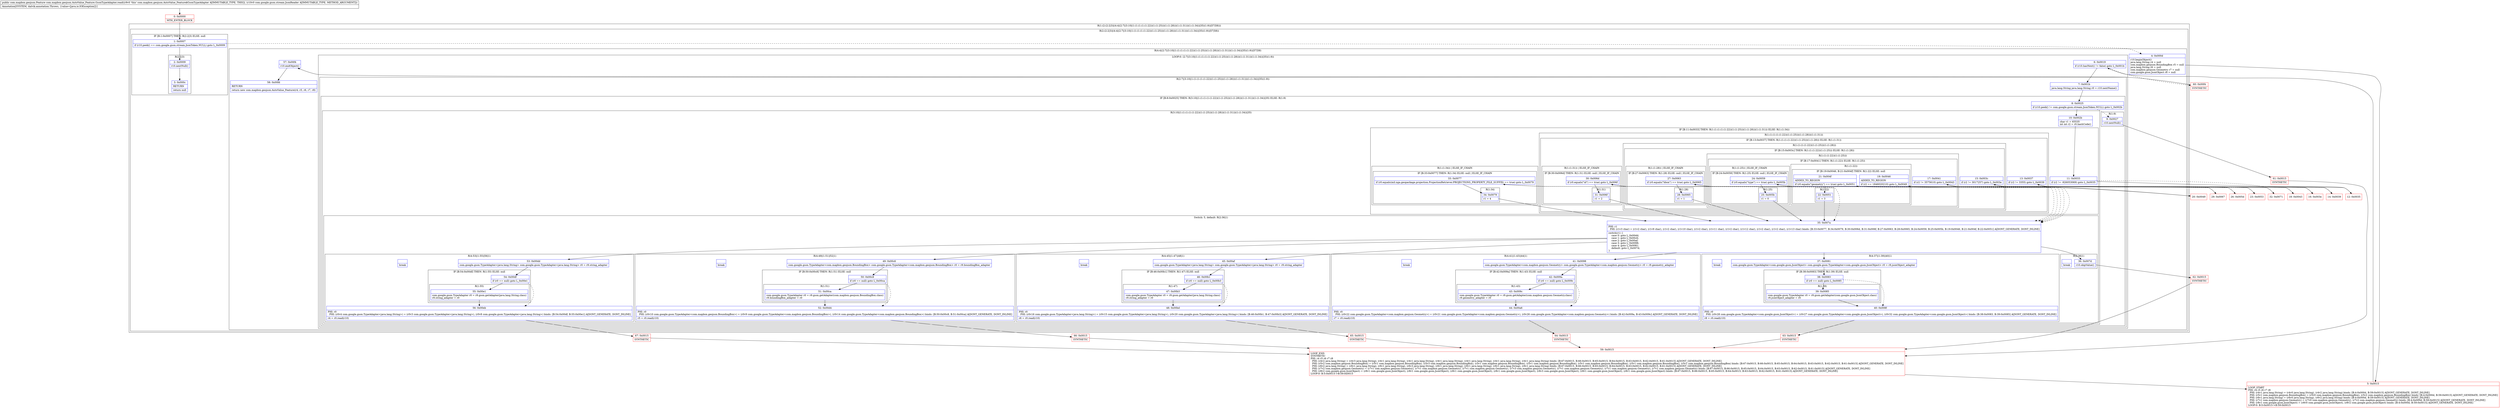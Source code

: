 digraph "CFG forcom.mapbox.geojson.AutoValue_Feature.GsonTypeAdapter.read(Lcom\/google\/gson\/stream\/JsonReader;)Lcom\/mapbox\/geojson\/Feature;" {
subgraph cluster_Region_327803855 {
label = "R(1:(2:(2:2|3)|(4:4|(2:7|(3:10|(1:(1:(1:(1:(1:22))(1:(1:25)))(1:(1:28)))(1:(1:31)))(1:(1:34))|35)(1:9))|57|58)))";
node [shape=record,color=blue];
subgraph cluster_Region_1386798271 {
label = "R(2:(2:2|3)|(4:4|(2:7|(3:10|(1:(1:(1:(1:(1:22))(1:(1:25)))(1:(1:28)))(1:(1:31)))(1:(1:34))|35)(1:9))|57|58))";
node [shape=record,color=blue];
subgraph cluster_IfRegion_2141740134 {
label = "IF [B:1:0x0007] THEN: R(2:2|3) ELSE: null";
node [shape=record,color=blue];
Node_1 [shape=record,label="{1\:\ 0x0007|if (r10.peek() == com.google.gson.stream.JsonToken.NULL) goto L_0x0009\l}"];
subgraph cluster_Region_68585417 {
label = "R(2:2|3)";
node [shape=record,color=blue];
Node_2 [shape=record,label="{2\:\ 0x0009|r10.nextNull()\l}"];
Node_3 [shape=record,label="{3\:\ 0x000c|RETURN\l|return null\l}"];
}
}
subgraph cluster_Region_382434439 {
label = "R(4:4|(2:7|(3:10|(1:(1:(1:(1:(1:22))(1:(1:25)))(1:(1:28)))(1:(1:31)))(1:(1:34))|35)(1:9))|57|58)";
node [shape=record,color=blue];
Node_4 [shape=record,label="{4\:\ 0x000d|r10.beginObject()\ljava.lang.String r4 = null\lcom.mapbox.geojson.BoundingBox r5 = null\ljava.lang.String r6 = null\lcom.mapbox.geojson.Geometry r7 = null\lcom.google.gson.JsonObject r8 = null\l}"];
subgraph cluster_LoopRegion_1490914079 {
label = "LOOP:0: (2:7|(3:10|(1:(1:(1:(1:(1:22))(1:(1:25)))(1:(1:28)))(1:(1:31)))(1:(1:34))|35)(1:9))";
node [shape=record,color=blue];
Node_6 [shape=record,label="{6\:\ 0x0019|if (r10.hasNext() != false) goto L_0x001b\l}"];
subgraph cluster_Region_1263300484 {
label = "R(2:7|(3:10|(1:(1:(1:(1:(1:22))(1:(1:25)))(1:(1:28)))(1:(1:31)))(1:(1:34))|35)(1:9))";
node [shape=record,color=blue];
Node_7 [shape=record,label="{7\:\ 0x001b|java.lang.String java.lang.String r0 = r10.nextName()\l}"];
subgraph cluster_IfRegion_1275390367 {
label = "IF [B:8:0x0025] THEN: R(3:10|(1:(1:(1:(1:(1:22))(1:(1:25)))(1:(1:28)))(1:(1:31)))(1:(1:34))|35) ELSE: R(1:9)";
node [shape=record,color=blue];
Node_8 [shape=record,label="{8\:\ 0x0025|if (r10.peek() != com.google.gson.stream.JsonToken.NULL) goto L_0x002b\l}"];
subgraph cluster_Region_1064012173 {
label = "R(3:10|(1:(1:(1:(1:(1:22))(1:(1:25)))(1:(1:28)))(1:(1:31)))(1:(1:34))|35)";
node [shape=record,color=blue];
Node_10 [shape=record,label="{10\:\ 0x002b|char r1 = 65535\lint int r2 = r0.hashCode()\l}"];
subgraph cluster_IfRegion_608800016 {
label = "IF [B:11:0x0033] THEN: R(1:(1:(1:(1:(1:22))(1:(1:25)))(1:(1:28)))(1:(1:31))) ELSE: R(1:(1:34))";
node [shape=record,color=blue];
Node_11 [shape=record,label="{11\:\ 0x0033|if (r2 != \-926053069) goto L_0x0035\l}"];
subgraph cluster_Region_1903351573 {
label = "R(1:(1:(1:(1:(1:22))(1:(1:25)))(1:(1:28)))(1:(1:31)))";
node [shape=record,color=blue];
subgraph cluster_IfRegion_533778799 {
label = "IF [B:13:0x0037] THEN: R(1:(1:(1:(1:22))(1:(1:25)))(1:(1:28))) ELSE: R(1:(1:31))";
node [shape=record,color=blue];
Node_13 [shape=record,label="{13\:\ 0x0037|if (r2 != 3355) goto L_0x0039\l}"];
subgraph cluster_Region_1105866301 {
label = "R(1:(1:(1:(1:22))(1:(1:25)))(1:(1:28)))";
node [shape=record,color=blue];
subgraph cluster_IfRegion_2005450054 {
label = "IF [B:15:0x003c] THEN: R(1:(1:(1:22))(1:(1:25))) ELSE: R(1:(1:28))";
node [shape=record,color=blue];
Node_15 [shape=record,label="{15\:\ 0x003c|if (r2 != 3017257) goto L_0x003e\l}"];
subgraph cluster_Region_1977340012 {
label = "R(1:(1:(1:22))(1:(1:25)))";
node [shape=record,color=blue];
subgraph cluster_IfRegion_440508672 {
label = "IF [B:17:0x0041] THEN: R(1:(1:22)) ELSE: R(1:(1:25))";
node [shape=record,color=blue];
Node_17 [shape=record,label="{17\:\ 0x0041|if (r2 != 3575610) goto L_0x0043\l}"];
subgraph cluster_Region_511219545 {
label = "R(1:(1:22))";
node [shape=record,color=blue];
subgraph cluster_IfRegion_357629913 {
label = "IF [B:19:0x0046, B:21:0x004f] THEN: R(1:22) ELSE: null";
node [shape=record,color=blue];
Node_19 [shape=record,label="{19\:\ 0x0046|ADDED_TO_REGION\l|if (r2 == 1846020210) goto L_0x0049\l}"];
Node_21 [shape=record,label="{21\:\ 0x004f|ADDED_TO_REGION\l|if (r0.equals(\"geometry\") == true) goto L_0x0051\l}"];
subgraph cluster_Region_759742220 {
label = "R(1:22)";
node [shape=record,color=blue];
Node_22 [shape=record,label="{22\:\ 0x0051|r1 = 3\l}"];
}
}
}
subgraph cluster_Region_2044011004 {
label = "R(1:(1:25)) | ELSE_IF_CHAIN\l";
node [shape=record,color=blue];
subgraph cluster_IfRegion_1263893332 {
label = "IF [B:24:0x0059] THEN: R(1:25) ELSE: null | ELSE_IF_CHAIN\l";
node [shape=record,color=blue];
Node_24 [shape=record,label="{24\:\ 0x0059|if (r0.equals(\"type\") == true) goto L_0x005b\l}"];
subgraph cluster_Region_259426972 {
label = "R(1:25)";
node [shape=record,color=blue];
Node_25 [shape=record,label="{25\:\ 0x005b|r1 = 0\l}"];
}
}
}
}
}
subgraph cluster_Region_1767797565 {
label = "R(1:(1:28)) | ELSE_IF_CHAIN\l";
node [shape=record,color=blue];
subgraph cluster_IfRegion_1674382837 {
label = "IF [B:27:0x0063] THEN: R(1:28) ELSE: null | ELSE_IF_CHAIN\l";
node [shape=record,color=blue];
Node_27 [shape=record,label="{27\:\ 0x0063|if (r0.equals(\"bbox\") == true) goto L_0x0065\l}"];
subgraph cluster_Region_931917780 {
label = "R(1:28)";
node [shape=record,color=blue];
Node_28 [shape=record,label="{28\:\ 0x0065|r1 = 1\l}"];
}
}
}
}
}
subgraph cluster_Region_1110283978 {
label = "R(1:(1:31)) | ELSE_IF_CHAIN\l";
node [shape=record,color=blue];
subgraph cluster_IfRegion_9033696 {
label = "IF [B:30:0x006d] THEN: R(1:31) ELSE: null | ELSE_IF_CHAIN\l";
node [shape=record,color=blue];
Node_30 [shape=record,label="{30\:\ 0x006d|if (r0.equals(\"id\") == true) goto L_0x006f\l}"];
subgraph cluster_Region_2037584333 {
label = "R(1:31)";
node [shape=record,color=blue];
Node_31 [shape=record,label="{31\:\ 0x006f|r1 = 2\l}"];
}
}
}
}
}
subgraph cluster_Region_406127497 {
label = "R(1:(1:34)) | ELSE_IF_CHAIN\l";
node [shape=record,color=blue];
subgraph cluster_IfRegion_305487391 {
label = "IF [B:33:0x0077] THEN: R(1:34) ELSE: null | ELSE_IF_CHAIN\l";
node [shape=record,color=blue];
Node_33 [shape=record,label="{33\:\ 0x0077|if (r0.equals(mil.nga.geopackage.projection.ProjectionRetriever.PROJECTIONS_PROPERTY_FILE_SUFFIX) == true) goto L_0x0079\l}"];
subgraph cluster_Region_1918507222 {
label = "R(1:34)";
node [shape=record,color=blue];
Node_34 [shape=record,label="{34\:\ 0x0079|r1 = 4\l}"];
}
}
}
}
subgraph cluster_SwitchRegion_1288973841 {
label = "Switch: 5, default: R(2:36|1)";
node [shape=record,color=blue];
Node_35 [shape=record,label="{35\:\ 0x007a|PHI: r1 \l  PHI: (r1v3 char) = (r1v2 char), (r1v9 char), (r1v2 char), (r1v10 char), (r1v2 char), (r1v11 char), (r1v2 char), (r1v12 char), (r1v2 char), (r1v2 char), (r1v13 char) binds: [B:33:0x0077, B:34:0x0079, B:30:0x006d, B:31:0x006f, B:27:0x0063, B:28:0x0065, B:24:0x0059, B:25:0x005b, B:19:0x0046, B:21:0x004f, B:22:0x0051] A[DONT_GENERATE, DONT_INLINE]\l|switch(r1) \{\l    case 0: goto L_0x00dd;\l    case 1: goto L_0x00c6;\l    case 2: goto L_0x00af;\l    case 3: goto L_0x0098;\l    case 4: goto L_0x0081;\l    default: goto L_0x007d;\l\}\l}"];
subgraph cluster_Region_1700863476 {
label = "R(4:53|(1:55)|56|1)";
node [shape=record,color=blue];
Node_53 [shape=record,label="{53\:\ 0x00dd|com.google.gson.TypeAdapter\<java.lang.String\> com.google.gson.TypeAdapter\<java.lang.String\> r0 = r9.string_adapter\l}"];
subgraph cluster_IfRegion_1800037058 {
label = "IF [B:54:0x00df] THEN: R(1:55) ELSE: null";
node [shape=record,color=blue];
Node_54 [shape=record,label="{54\:\ 0x00df|if (r0 == null) goto L_0x00e1\l}"];
subgraph cluster_Region_1921556053 {
label = "R(1:55)";
node [shape=record,color=blue];
Node_55 [shape=record,label="{55\:\ 0x00e1|com.google.gson.TypeAdapter r0 = r9.gson.getAdapter(java.lang.String.class)\lr9.string_adapter = r0\l}"];
}
}
Node_56 [shape=record,label="{56\:\ 0x00eb|PHI: r0 \l  PHI: (r0v4 com.google.gson.TypeAdapter\<java.lang.String\>) = (r0v3 com.google.gson.TypeAdapter\<java.lang.String\>), (r0v8 com.google.gson.TypeAdapter\<java.lang.String\>) binds: [B:54:0x00df, B:55:0x00e1] A[DONT_GENERATE, DONT_INLINE]\l|r4 = r0.read(r10)\l}"];
Node_InsnContainer_1212091314 [shape=record,label="{|break\l}"];
}
subgraph cluster_Region_2003587256 {
label = "R(4:49|(1:51)|52|1)";
node [shape=record,color=blue];
Node_49 [shape=record,label="{49\:\ 0x00c6|com.google.gson.TypeAdapter\<com.mapbox.geojson.BoundingBox\> com.google.gson.TypeAdapter\<com.mapbox.geojson.BoundingBox\> r0 = r9.boundingBox_adapter\l}"];
subgraph cluster_IfRegion_1313108978 {
label = "IF [B:50:0x00c8] THEN: R(1:51) ELSE: null";
node [shape=record,color=blue];
Node_50 [shape=record,label="{50\:\ 0x00c8|if (r0 == null) goto L_0x00ca\l}"];
subgraph cluster_Region_1503301728 {
label = "R(1:51)";
node [shape=record,color=blue];
Node_51 [shape=record,label="{51\:\ 0x00ca|com.google.gson.TypeAdapter r0 = r9.gson.getAdapter(com.mapbox.geojson.BoundingBox.class)\lr9.boundingBox_adapter = r0\l}"];
}
}
Node_52 [shape=record,label="{52\:\ 0x00d4|PHI: r0 \l  PHI: (r0v10 com.google.gson.TypeAdapter\<com.mapbox.geojson.BoundingBox\>) = (r0v9 com.google.gson.TypeAdapter\<com.mapbox.geojson.BoundingBox\>), (r0v14 com.google.gson.TypeAdapter\<com.mapbox.geojson.BoundingBox\>) binds: [B:50:0x00c8, B:51:0x00ca] A[DONT_GENERATE, DONT_INLINE]\l|r5 = r0.read(r10)\l}"];
Node_InsnContainer_1382178323 [shape=record,label="{|break\l}"];
}
subgraph cluster_Region_2125548620 {
label = "R(4:45|(1:47)|48|1)";
node [shape=record,color=blue];
Node_45 [shape=record,label="{45\:\ 0x00af|com.google.gson.TypeAdapter\<java.lang.String\> com.google.gson.TypeAdapter\<java.lang.String\> r0 = r9.string_adapter\l}"];
subgraph cluster_IfRegion_1089214440 {
label = "IF [B:46:0x00b1] THEN: R(1:47) ELSE: null";
node [shape=record,color=blue];
Node_46 [shape=record,label="{46\:\ 0x00b1|if (r0 == null) goto L_0x00b3\l}"];
subgraph cluster_Region_2013800025 {
label = "R(1:47)";
node [shape=record,color=blue];
Node_47 [shape=record,label="{47\:\ 0x00b3|com.google.gson.TypeAdapter r0 = r9.gson.getAdapter(java.lang.String.class)\lr9.string_adapter = r0\l}"];
}
}
Node_48 [shape=record,label="{48\:\ 0x00bd|PHI: r0 \l  PHI: (r0v16 com.google.gson.TypeAdapter\<java.lang.String\>) = (r0v15 com.google.gson.TypeAdapter\<java.lang.String\>), (r0v20 com.google.gson.TypeAdapter\<java.lang.String\>) binds: [B:46:0x00b1, B:47:0x00b3] A[DONT_GENERATE, DONT_INLINE]\l|r6 = r0.read(r10)\l}"];
Node_InsnContainer_2094471507 [shape=record,label="{|break\l}"];
}
subgraph cluster_Region_869476441 {
label = "R(4:41|(1:43)|44|1)";
node [shape=record,color=blue];
Node_41 [shape=record,label="{41\:\ 0x0098|com.google.gson.TypeAdapter\<com.mapbox.geojson.Geometry\> com.google.gson.TypeAdapter\<com.mapbox.geojson.Geometry\> r0 = r9.geometry_adapter\l}"];
subgraph cluster_IfRegion_542029755 {
label = "IF [B:42:0x009a] THEN: R(1:43) ELSE: null";
node [shape=record,color=blue];
Node_42 [shape=record,label="{42\:\ 0x009a|if (r0 == null) goto L_0x009c\l}"];
subgraph cluster_Region_1299748357 {
label = "R(1:43)";
node [shape=record,color=blue];
Node_43 [shape=record,label="{43\:\ 0x009c|com.google.gson.TypeAdapter r0 = r9.gson.getAdapter(com.mapbox.geojson.Geometry.class)\lr9.geometry_adapter = r0\l}"];
}
}
Node_44 [shape=record,label="{44\:\ 0x00a6|PHI: r0 \l  PHI: (r0v22 com.google.gson.TypeAdapter\<com.mapbox.geojson.Geometry\>) = (r0v21 com.google.gson.TypeAdapter\<com.mapbox.geojson.Geometry\>), (r0v26 com.google.gson.TypeAdapter\<com.mapbox.geojson.Geometry\>) binds: [B:42:0x009a, B:43:0x009c] A[DONT_GENERATE, DONT_INLINE]\l|r7 = r0.read(r10)\l}"];
Node_InsnContainer_1288594443 [shape=record,label="{|break\l}"];
}
subgraph cluster_Region_1580211562 {
label = "R(4:37|(1:39)|40|1)";
node [shape=record,color=blue];
Node_37 [shape=record,label="{37\:\ 0x0081|com.google.gson.TypeAdapter\<com.google.gson.JsonObject\> com.google.gson.TypeAdapter\<com.google.gson.JsonObject\> r0 = r9.jsonObject_adapter\l}"];
subgraph cluster_IfRegion_968781955 {
label = "IF [B:38:0x0083] THEN: R(1:39) ELSE: null";
node [shape=record,color=blue];
Node_38 [shape=record,label="{38\:\ 0x0083|if (r0 == null) goto L_0x0085\l}"];
subgraph cluster_Region_432891653 {
label = "R(1:39)";
node [shape=record,color=blue];
Node_39 [shape=record,label="{39\:\ 0x0085|com.google.gson.TypeAdapter r0 = r9.gson.getAdapter(com.google.gson.JsonObject.class)\lr9.jsonObject_adapter = r0\l}"];
}
}
Node_40 [shape=record,label="{40\:\ 0x008f|PHI: r0 \l  PHI: (r0v28 com.google.gson.TypeAdapter\<com.google.gson.JsonObject\>) = (r0v27 com.google.gson.TypeAdapter\<com.google.gson.JsonObject\>), (r0v32 com.google.gson.TypeAdapter\<com.google.gson.JsonObject\>) binds: [B:38:0x0083, B:39:0x0085] A[DONT_GENERATE, DONT_INLINE]\l|r8 = r0.read(r10)\l}"];
Node_InsnContainer_2082243771 [shape=record,label="{|break\l}"];
}
subgraph cluster_Region_1011802093 {
label = "R(2:36|1)";
node [shape=record,color=blue];
Node_36 [shape=record,label="{36\:\ 0x007d|r10.skipValue()\l}"];
Node_InsnContainer_2014794934 [shape=record,label="{|break\l}"];
}
}
}
subgraph cluster_Region_1195809155 {
label = "R(1:9)";
node [shape=record,color=blue];
Node_9 [shape=record,label="{9\:\ 0x0027|r10.nextNull()\l}"];
}
}
}
}
Node_57 [shape=record,label="{57\:\ 0x00f4|r10.endObject()\l}"];
Node_58 [shape=record,label="{58\:\ 0x00fd|RETURN\l|return new com.mapbox.geojson.AutoValue_Feature(r4, r5, r6, r7, r8)\l}"];
}
}
}
Node_0 [shape=record,color=red,label="{0\:\ 0x0000|MTH_ENTER_BLOCK\l}"];
Node_5 [shape=record,color=red,label="{5\:\ 0x0015|LOOP_START\lPHI: r4 r5 r6 r7 r8 \l  PHI: (r4v1 java.lang.String) = (r4v0 java.lang.String), (r4v2 java.lang.String) binds: [B:4:0x000d, B:59:0x0015] A[DONT_GENERATE, DONT_INLINE]\l  PHI: (r5v1 com.mapbox.geojson.BoundingBox) = (r5v0 com.mapbox.geojson.BoundingBox), (r5v2 com.mapbox.geojson.BoundingBox) binds: [B:4:0x000d, B:59:0x0015] A[DONT_GENERATE, DONT_INLINE]\l  PHI: (r6v1 java.lang.String) = (r6v0 java.lang.String), (r6v2 java.lang.String) binds: [B:4:0x000d, B:59:0x0015] A[DONT_GENERATE, DONT_INLINE]\l  PHI: (r7v1 com.mapbox.geojson.Geometry) = (r7v0 com.mapbox.geojson.Geometry), (r7v2 com.mapbox.geojson.Geometry) binds: [B:4:0x000d, B:59:0x0015] A[DONT_GENERATE, DONT_INLINE]\l  PHI: (r8v1 com.google.gson.JsonObject) = (r8v0 com.google.gson.JsonObject), (r8v2 com.google.gson.JsonObject) binds: [B:4:0x000d, B:59:0x0015] A[DONT_GENERATE, DONT_INLINE]\lLOOP:0: B:5:0x0015\-\>B:59:0x0015\l}"];
Node_12 [shape=record,color=red,label="{12\:\ 0x0035}"];
Node_14 [shape=record,color=red,label="{14\:\ 0x0039}"];
Node_16 [shape=record,color=red,label="{16\:\ 0x003e}"];
Node_18 [shape=record,color=red,label="{18\:\ 0x0043}"];
Node_20 [shape=record,color=red,label="{20\:\ 0x0049}"];
Node_23 [shape=record,color=red,label="{23\:\ 0x0053}"];
Node_26 [shape=record,color=red,label="{26\:\ 0x005d}"];
Node_29 [shape=record,color=red,label="{29\:\ 0x0067}"];
Node_32 [shape=record,color=red,label="{32\:\ 0x0071}"];
Node_59 [shape=record,color=red,label="{59\:\ 0x0015|LOOP_END\lSYNTHETIC\lPHI: r4 r5 r6 r7 r8 \l  PHI: (r4v2 java.lang.String) = (r4v3 java.lang.String), (r4v1 java.lang.String), (r4v1 java.lang.String), (r4v1 java.lang.String), (r4v1 java.lang.String), (r4v1 java.lang.String), (r4v1 java.lang.String) binds: [B:67:0x0015, B:66:0x0015, B:65:0x0015, B:64:0x0015, B:63:0x0015, B:62:0x0015, B:61:0x0015] A[DONT_GENERATE, DONT_INLINE]\l  PHI: (r5v2 com.mapbox.geojson.BoundingBox) = (r5v1 com.mapbox.geojson.BoundingBox), (r5v3 com.mapbox.geojson.BoundingBox), (r5v1 com.mapbox.geojson.BoundingBox), (r5v1 com.mapbox.geojson.BoundingBox), (r5v1 com.mapbox.geojson.BoundingBox), (r5v1 com.mapbox.geojson.BoundingBox), (r5v1 com.mapbox.geojson.BoundingBox) binds: [B:67:0x0015, B:66:0x0015, B:65:0x0015, B:64:0x0015, B:63:0x0015, B:62:0x0015, B:61:0x0015] A[DONT_GENERATE, DONT_INLINE]\l  PHI: (r6v2 java.lang.String) = (r6v1 java.lang.String), (r6v1 java.lang.String), (r6v3 java.lang.String), (r6v1 java.lang.String), (r6v1 java.lang.String), (r6v1 java.lang.String), (r6v1 java.lang.String) binds: [B:67:0x0015, B:66:0x0015, B:65:0x0015, B:64:0x0015, B:63:0x0015, B:62:0x0015, B:61:0x0015] A[DONT_GENERATE, DONT_INLINE]\l  PHI: (r7v2 com.mapbox.geojson.Geometry) = (r7v1 com.mapbox.geojson.Geometry), (r7v1 com.mapbox.geojson.Geometry), (r7v1 com.mapbox.geojson.Geometry), (r7v3 com.mapbox.geojson.Geometry), (r7v1 com.mapbox.geojson.Geometry), (r7v1 com.mapbox.geojson.Geometry), (r7v1 com.mapbox.geojson.Geometry) binds: [B:67:0x0015, B:66:0x0015, B:65:0x0015, B:64:0x0015, B:63:0x0015, B:62:0x0015, B:61:0x0015] A[DONT_GENERATE, DONT_INLINE]\l  PHI: (r8v2 com.google.gson.JsonObject) = (r8v1 com.google.gson.JsonObject), (r8v1 com.google.gson.JsonObject), (r8v1 com.google.gson.JsonObject), (r8v1 com.google.gson.JsonObject), (r8v3 com.google.gson.JsonObject), (r8v1 com.google.gson.JsonObject), (r8v1 com.google.gson.JsonObject) binds: [B:67:0x0015, B:66:0x0015, B:65:0x0015, B:64:0x0015, B:63:0x0015, B:62:0x0015, B:61:0x0015] A[DONT_GENERATE, DONT_INLINE]\lLOOP:0: B:5:0x0015\-\>B:59:0x0015\l}"];
Node_60 [shape=record,color=red,label="{60\:\ 0x00f4|SYNTHETIC\l}"];
Node_61 [shape=record,color=red,label="{61\:\ 0x0015|SYNTHETIC\l}"];
Node_62 [shape=record,color=red,label="{62\:\ 0x0015|SYNTHETIC\l}"];
Node_63 [shape=record,color=red,label="{63\:\ 0x0015|SYNTHETIC\l}"];
Node_64 [shape=record,color=red,label="{64\:\ 0x0015|SYNTHETIC\l}"];
Node_65 [shape=record,color=red,label="{65\:\ 0x0015|SYNTHETIC\l}"];
Node_66 [shape=record,color=red,label="{66\:\ 0x0015|SYNTHETIC\l}"];
Node_67 [shape=record,color=red,label="{67\:\ 0x0015|SYNTHETIC\l}"];
MethodNode[shape=record,label="{public com.mapbox.geojson.Feature com.mapbox.geojson.AutoValue_Feature.GsonTypeAdapter.read((r9v0 'this' com.mapbox.geojson.AutoValue_Feature$GsonTypeAdapter A[IMMUTABLE_TYPE, THIS]), (r10v0 com.google.gson.stream.JsonReader A[IMMUTABLE_TYPE, METHOD_ARGUMENT]))  | Annotation[SYSTEM, dalvik.annotation.Throws, \{value=[java.io.IOException]\}]\l}"];
MethodNode -> Node_0;
Node_1 -> Node_2;
Node_1 -> Node_4[style=dashed];
Node_2 -> Node_3;
Node_4 -> Node_5;
Node_6 -> Node_7;
Node_6 -> Node_60[style=dashed];
Node_7 -> Node_8;
Node_8 -> Node_9[style=dashed];
Node_8 -> Node_10;
Node_10 -> Node_11;
Node_11 -> Node_12;
Node_11 -> Node_32[style=dashed];
Node_13 -> Node_14;
Node_13 -> Node_29[style=dashed];
Node_15 -> Node_16;
Node_15 -> Node_26[style=dashed];
Node_17 -> Node_18;
Node_17 -> Node_23[style=dashed];
Node_19 -> Node_20;
Node_19 -> Node_35[style=dashed];
Node_21 -> Node_22;
Node_21 -> Node_35[style=dashed];
Node_22 -> Node_35;
Node_24 -> Node_25;
Node_24 -> Node_35[style=dashed];
Node_25 -> Node_35;
Node_27 -> Node_28;
Node_27 -> Node_35[style=dashed];
Node_28 -> Node_35;
Node_30 -> Node_31;
Node_30 -> Node_35[style=dashed];
Node_31 -> Node_35;
Node_33 -> Node_34;
Node_33 -> Node_35[style=dashed];
Node_34 -> Node_35;
Node_35 -> Node_36;
Node_35 -> Node_37;
Node_35 -> Node_41;
Node_35 -> Node_45;
Node_35 -> Node_49;
Node_35 -> Node_53;
Node_53 -> Node_54;
Node_54 -> Node_55;
Node_54 -> Node_56[style=dashed];
Node_55 -> Node_56;
Node_56 -> Node_67;
Node_49 -> Node_50;
Node_50 -> Node_51;
Node_50 -> Node_52[style=dashed];
Node_51 -> Node_52;
Node_52 -> Node_66;
Node_45 -> Node_46;
Node_46 -> Node_47;
Node_46 -> Node_48[style=dashed];
Node_47 -> Node_48;
Node_48 -> Node_65;
Node_41 -> Node_42;
Node_42 -> Node_43;
Node_42 -> Node_44[style=dashed];
Node_43 -> Node_44;
Node_44 -> Node_64;
Node_37 -> Node_38;
Node_38 -> Node_39;
Node_38 -> Node_40[style=dashed];
Node_39 -> Node_40;
Node_40 -> Node_63;
Node_36 -> Node_62;
Node_9 -> Node_61;
Node_57 -> Node_58;
Node_0 -> Node_1;
Node_5 -> Node_6;
Node_12 -> Node_13;
Node_14 -> Node_15;
Node_16 -> Node_17;
Node_18 -> Node_19;
Node_20 -> Node_21;
Node_23 -> Node_24;
Node_26 -> Node_27;
Node_29 -> Node_30;
Node_32 -> Node_33;
Node_59 -> Node_5;
Node_60 -> Node_57;
Node_61 -> Node_59;
Node_62 -> Node_59;
Node_63 -> Node_59;
Node_64 -> Node_59;
Node_65 -> Node_59;
Node_66 -> Node_59;
Node_67 -> Node_59;
}


